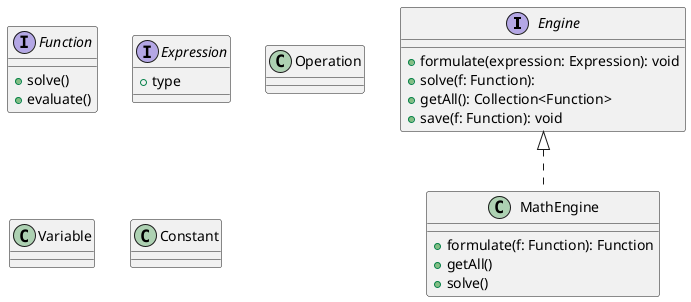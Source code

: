 @startuml
'https://plantuml.com/class-diagram

interface Engine {
  + formulate(expression: Expression): void
  + solve(f: Function):
  + getAll(): Collection<Function>
  + save(f: Function): void
}

class MathEngine implements Engine {
  + formulate(f: Function): Function
  + getAll()
  + solve()
}

interface Function {
  + solve()
  + evaluate()
}

interface Expression {
  + type
}

class Operation


class Variable
class Constant

class Operation

@enduml